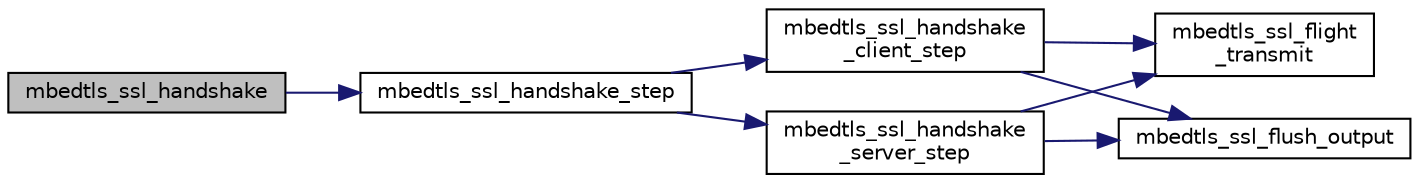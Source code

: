 digraph "mbedtls_ssl_handshake"
{
 // LATEX_PDF_SIZE
  edge [fontname="Helvetica",fontsize="10",labelfontname="Helvetica",labelfontsize="10"];
  node [fontname="Helvetica",fontsize="10",shape=record];
  rankdir="LR";
  Node1 [label="mbedtls_ssl_handshake",height=0.2,width=0.4,color="black", fillcolor="grey75", style="filled", fontcolor="black",tooltip="Perform the SSL handshake."];
  Node1 -> Node2 [color="midnightblue",fontsize="10",style="solid",fontname="Helvetica"];
  Node2 [label="mbedtls_ssl_handshake_step",height=0.2,width=0.4,color="black", fillcolor="white", style="filled",URL="$d4/df9/ssl__tls_8c.html#aac1583fe56eda081580742999968bbcf",tooltip="Perform a single step of the SSL handshake."];
  Node2 -> Node3 [color="midnightblue",fontsize="10",style="solid",fontname="Helvetica"];
  Node3 [label="mbedtls_ssl_handshake\l_client_step",height=0.2,width=0.4,color="black", fillcolor="white", style="filled",URL="$d5/dd8/ssl__cli_8c.html#a868889917e78edde21f40197fd0fac15",tooltip=" "];
  Node3 -> Node4 [color="midnightblue",fontsize="10",style="solid",fontname="Helvetica"];
  Node4 [label="mbedtls_ssl_flight\l_transmit",height=0.2,width=0.4,color="black", fillcolor="white", style="filled",URL="$d7/d1c/ssl__internal_8h.html#a10a68cbd0dd94c8e85b1f58a0a358138",tooltip=" "];
  Node3 -> Node5 [color="midnightblue",fontsize="10",style="solid",fontname="Helvetica"];
  Node5 [label="mbedtls_ssl_flush_output",height=0.2,width=0.4,color="black", fillcolor="white", style="filled",URL="$d7/d1c/ssl__internal_8h.html#ae06b33ccfcd45627a80fd851e608ebff",tooltip=" "];
  Node2 -> Node6 [color="midnightblue",fontsize="10",style="solid",fontname="Helvetica"];
  Node6 [label="mbedtls_ssl_handshake\l_server_step",height=0.2,width=0.4,color="black", fillcolor="white", style="filled",URL="$d7/d1c/ssl__internal_8h.html#a498ec629c5d7f6eabc82407a75eac908",tooltip=" "];
  Node6 -> Node4 [color="midnightblue",fontsize="10",style="solid",fontname="Helvetica"];
  Node6 -> Node5 [color="midnightblue",fontsize="10",style="solid",fontname="Helvetica"];
}
